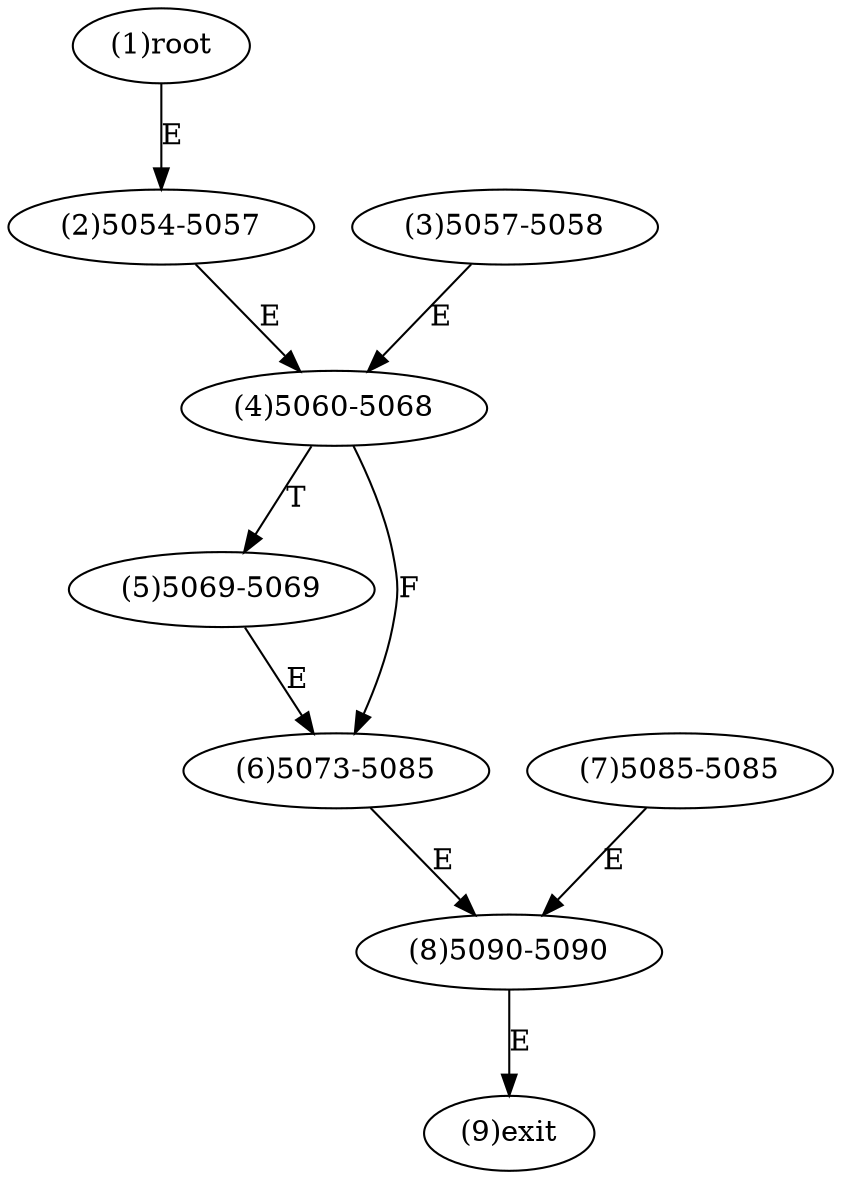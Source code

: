 digraph "" { 
1[ label="(1)root"];
2[ label="(2)5054-5057"];
3[ label="(3)5057-5058"];
4[ label="(4)5060-5068"];
5[ label="(5)5069-5069"];
6[ label="(6)5073-5085"];
7[ label="(7)5085-5085"];
8[ label="(8)5090-5090"];
9[ label="(9)exit"];
1->2[ label="E"];
2->4[ label="E"];
3->4[ label="E"];
4->6[ label="F"];
4->5[ label="T"];
5->6[ label="E"];
6->8[ label="E"];
7->8[ label="E"];
8->9[ label="E"];
}